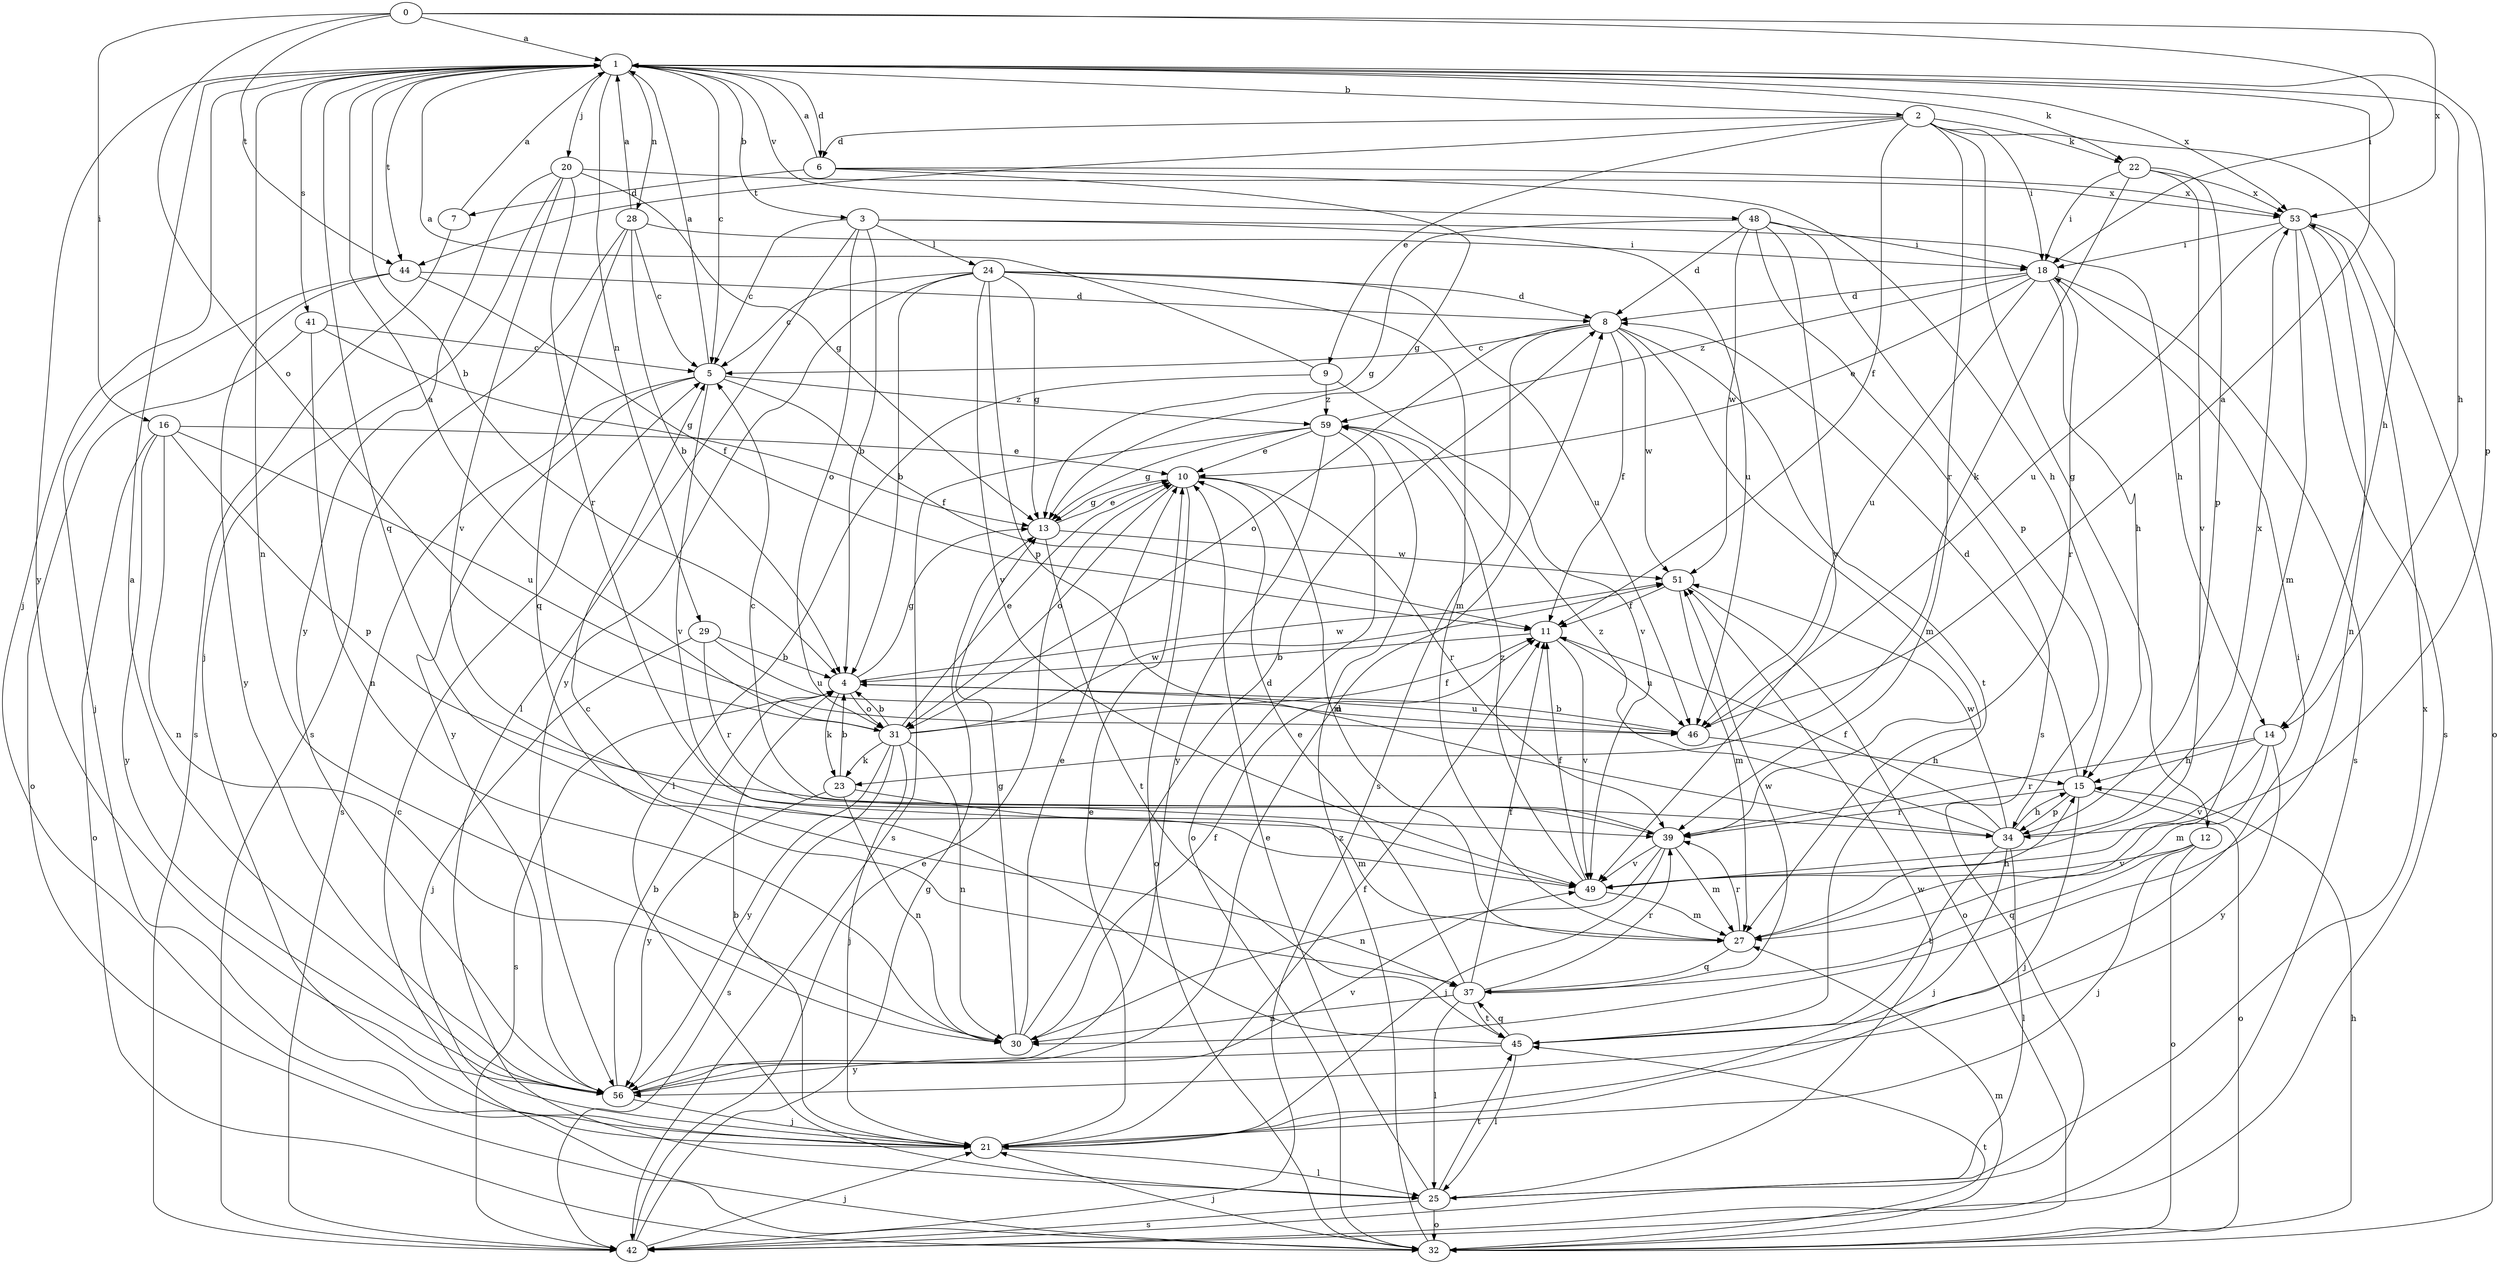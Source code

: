 strict digraph  {
0;
1;
2;
3;
4;
5;
6;
7;
8;
9;
10;
11;
12;
13;
14;
15;
16;
18;
20;
21;
22;
23;
24;
25;
27;
28;
29;
30;
31;
32;
34;
37;
39;
41;
42;
44;
45;
46;
48;
49;
51;
53;
56;
59;
0 -> 1  [label=a];
0 -> 16  [label=i];
0 -> 18  [label=i];
0 -> 31  [label=o];
0 -> 44  [label=t];
0 -> 53  [label=x];
1 -> 2  [label=b];
1 -> 3  [label=b];
1 -> 4  [label=b];
1 -> 5  [label=c];
1 -> 6  [label=d];
1 -> 14  [label=h];
1 -> 20  [label=j];
1 -> 21  [label=j];
1 -> 22  [label=k];
1 -> 28  [label=n];
1 -> 29  [label=n];
1 -> 30  [label=n];
1 -> 34  [label=p];
1 -> 37  [label=q];
1 -> 41  [label=s];
1 -> 44  [label=t];
1 -> 48  [label=v];
1 -> 53  [label=x];
1 -> 56  [label=y];
2 -> 6  [label=d];
2 -> 9  [label=e];
2 -> 11  [label=f];
2 -> 12  [label=g];
2 -> 14  [label=h];
2 -> 18  [label=i];
2 -> 22  [label=k];
2 -> 39  [label=r];
2 -> 44  [label=t];
3 -> 4  [label=b];
3 -> 5  [label=c];
3 -> 14  [label=h];
3 -> 24  [label=l];
3 -> 25  [label=l];
3 -> 31  [label=o];
3 -> 46  [label=u];
4 -> 13  [label=g];
4 -> 23  [label=k];
4 -> 31  [label=o];
4 -> 42  [label=s];
4 -> 46  [label=u];
4 -> 51  [label=w];
5 -> 1  [label=a];
5 -> 11  [label=f];
5 -> 42  [label=s];
5 -> 49  [label=v];
5 -> 56  [label=y];
5 -> 59  [label=z];
6 -> 1  [label=a];
6 -> 7  [label=d];
6 -> 13  [label=g];
6 -> 15  [label=h];
6 -> 53  [label=x];
7 -> 1  [label=a];
7 -> 42  [label=s];
8 -> 5  [label=c];
8 -> 11  [label=f];
8 -> 27  [label=m];
8 -> 31  [label=o];
8 -> 42  [label=s];
8 -> 45  [label=t];
8 -> 51  [label=w];
9 -> 1  [label=a];
9 -> 25  [label=l];
9 -> 49  [label=v];
9 -> 59  [label=z];
10 -> 13  [label=g];
10 -> 27  [label=m];
10 -> 31  [label=o];
10 -> 32  [label=o];
10 -> 39  [label=r];
11 -> 4  [label=b];
11 -> 46  [label=u];
11 -> 49  [label=v];
12 -> 21  [label=j];
12 -> 32  [label=o];
12 -> 37  [label=q];
12 -> 49  [label=v];
13 -> 10  [label=e];
13 -> 45  [label=t];
13 -> 51  [label=w];
14 -> 15  [label=h];
14 -> 27  [label=m];
14 -> 39  [label=r];
14 -> 49  [label=v];
14 -> 56  [label=y];
15 -> 8  [label=d];
15 -> 21  [label=j];
15 -> 32  [label=o];
15 -> 34  [label=p];
15 -> 39  [label=r];
16 -> 10  [label=e];
16 -> 30  [label=n];
16 -> 32  [label=o];
16 -> 34  [label=p];
16 -> 46  [label=u];
16 -> 56  [label=y];
18 -> 8  [label=d];
18 -> 10  [label=e];
18 -> 15  [label=h];
18 -> 39  [label=r];
18 -> 42  [label=s];
18 -> 46  [label=u];
18 -> 59  [label=z];
20 -> 13  [label=g];
20 -> 21  [label=j];
20 -> 39  [label=r];
20 -> 49  [label=v];
20 -> 53  [label=x];
20 -> 56  [label=y];
21 -> 4  [label=b];
21 -> 10  [label=e];
21 -> 11  [label=f];
21 -> 25  [label=l];
22 -> 18  [label=i];
22 -> 23  [label=k];
22 -> 34  [label=p];
22 -> 49  [label=v];
22 -> 53  [label=x];
23 -> 4  [label=b];
23 -> 27  [label=m];
23 -> 30  [label=n];
23 -> 56  [label=y];
24 -> 4  [label=b];
24 -> 5  [label=c];
24 -> 8  [label=d];
24 -> 13  [label=g];
24 -> 27  [label=m];
24 -> 34  [label=p];
24 -> 46  [label=u];
24 -> 49  [label=v];
24 -> 56  [label=y];
25 -> 10  [label=e];
25 -> 32  [label=o];
25 -> 42  [label=s];
25 -> 45  [label=t];
25 -> 51  [label=w];
25 -> 53  [label=x];
27 -> 15  [label=h];
27 -> 37  [label=q];
27 -> 39  [label=r];
28 -> 1  [label=a];
28 -> 4  [label=b];
28 -> 5  [label=c];
28 -> 18  [label=i];
28 -> 37  [label=q];
28 -> 42  [label=s];
29 -> 4  [label=b];
29 -> 21  [label=j];
29 -> 39  [label=r];
29 -> 46  [label=u];
30 -> 8  [label=d];
30 -> 10  [label=e];
30 -> 11  [label=f];
30 -> 13  [label=g];
31 -> 1  [label=a];
31 -> 4  [label=b];
31 -> 10  [label=e];
31 -> 11  [label=f];
31 -> 21  [label=j];
31 -> 23  [label=k];
31 -> 30  [label=n];
31 -> 42  [label=s];
31 -> 51  [label=w];
31 -> 56  [label=y];
32 -> 5  [label=c];
32 -> 15  [label=h];
32 -> 21  [label=j];
32 -> 27  [label=m];
32 -> 45  [label=t];
32 -> 59  [label=z];
34 -> 11  [label=f];
34 -> 15  [label=h];
34 -> 21  [label=j];
34 -> 25  [label=l];
34 -> 45  [label=t];
34 -> 51  [label=w];
34 -> 53  [label=x];
34 -> 59  [label=z];
37 -> 10  [label=e];
37 -> 11  [label=f];
37 -> 25  [label=l];
37 -> 30  [label=n];
37 -> 39  [label=r];
37 -> 45  [label=t];
37 -> 51  [label=w];
39 -> 5  [label=c];
39 -> 21  [label=j];
39 -> 27  [label=m];
39 -> 30  [label=n];
39 -> 49  [label=v];
41 -> 5  [label=c];
41 -> 13  [label=g];
41 -> 30  [label=n];
41 -> 32  [label=o];
42 -> 10  [label=e];
42 -> 13  [label=g];
42 -> 21  [label=j];
44 -> 8  [label=d];
44 -> 11  [label=f];
44 -> 21  [label=j];
44 -> 56  [label=y];
45 -> 5  [label=c];
45 -> 18  [label=i];
45 -> 25  [label=l];
45 -> 37  [label=q];
45 -> 56  [label=y];
46 -> 1  [label=a];
46 -> 4  [label=b];
46 -> 15  [label=h];
48 -> 8  [label=d];
48 -> 13  [label=g];
48 -> 18  [label=i];
48 -> 34  [label=p];
48 -> 42  [label=s];
48 -> 49  [label=v];
48 -> 51  [label=w];
49 -> 11  [label=f];
49 -> 27  [label=m];
49 -> 59  [label=z];
51 -> 11  [label=f];
51 -> 27  [label=m];
51 -> 32  [label=o];
53 -> 18  [label=i];
53 -> 27  [label=m];
53 -> 30  [label=n];
53 -> 32  [label=o];
53 -> 42  [label=s];
53 -> 46  [label=u];
56 -> 1  [label=a];
56 -> 4  [label=b];
56 -> 8  [label=d];
56 -> 21  [label=j];
56 -> 49  [label=v];
59 -> 10  [label=e];
59 -> 13  [label=g];
59 -> 32  [label=o];
59 -> 42  [label=s];
59 -> 56  [label=y];
}
